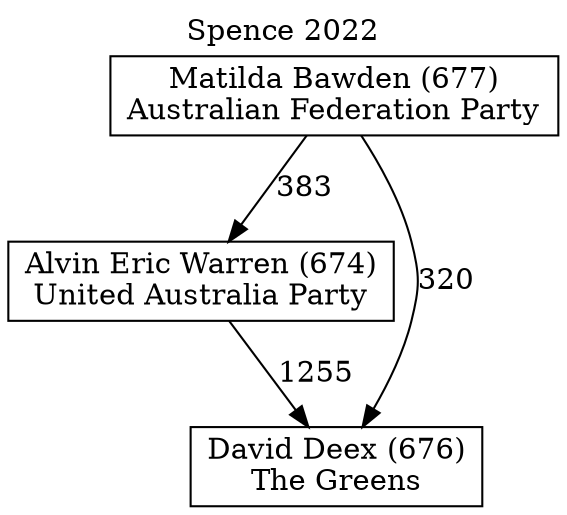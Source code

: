 // House preference flow
digraph "David Deex (676)_Spence_2022" {
	graph [label="Spence 2022" labelloc=t mclimit=10]
	node [shape=box]
	"Alvin Eric Warren (674)" [label="Alvin Eric Warren (674)
United Australia Party"]
	"David Deex (676)" [label="David Deex (676)
The Greens"]
	"Matilda Bawden (677)" [label="Matilda Bawden (677)
Australian Federation Party"]
	"Alvin Eric Warren (674)" -> "David Deex (676)" [label=1255]
	"Matilda Bawden (677)" -> "Alvin Eric Warren (674)" [label=383]
	"Matilda Bawden (677)" -> "David Deex (676)" [label=320]
}
